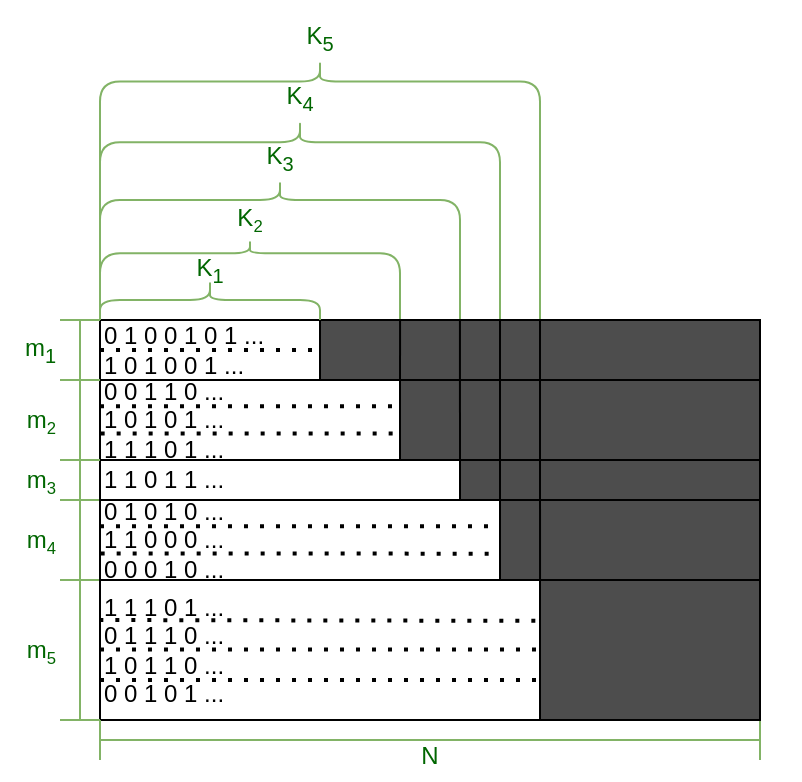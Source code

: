 <?xml version="1.0" encoding="UTF-8"?>
<mxfile version="20.4.0" type="device"><diagram id="w1aV5aGeJXDh_f2LGJvA" name="Page-1"><mxGraphModel dx="1038" dy="1621" grid="1" gridSize="10" guides="1" tooltips="1" connect="1" arrows="1" fold="1" page="1" pageScale="1" pageWidth="850" pageHeight="1100" math="0" shadow="0"><root><mxCell id="0"/><mxCell id="1" parent="0"/><mxCell id="C0NpeZSGIne3diMkxUeR-108" value="K&lt;sub&gt;5&lt;/sub&gt;" style="shape=curlyBracket;whiteSpace=wrap;html=1;rounded=1;flipH=1;strokeWidth=1;fontSize=12;fillColor=#d5e8d4;direction=south;size=0.083;labelPosition=center;verticalLabelPosition=top;align=center;verticalAlign=bottom;gradientColor=#97d077;strokeColor=#82b366;fontColor=#006600;" vertex="1" parent="1"><mxGeometry x="170" y="-30" width="220" height="130" as="geometry"/></mxCell><mxCell id="C0NpeZSGIne3diMkxUeR-107" value="K&lt;sub&gt;4&lt;/sub&gt;" style="shape=curlyBracket;whiteSpace=wrap;html=1;rounded=1;flipH=1;strokeWidth=1;fontSize=12;fillColor=#d5e8d4;direction=south;size=0.111;labelPosition=center;verticalLabelPosition=top;align=center;verticalAlign=bottom;gradientColor=#97d077;strokeColor=#82b366;fontColor=#006600;" vertex="1" parent="1"><mxGeometry x="170" width="200" height="100" as="geometry"/></mxCell><mxCell id="C0NpeZSGIne3diMkxUeR-106" value="K&lt;sub&gt;3&lt;/sub&gt;" style="shape=curlyBracket;whiteSpace=wrap;html=1;rounded=1;flipH=1;strokeWidth=1;fontSize=12;fillColor=#d5e8d4;direction=south;size=0.143;labelPosition=center;verticalLabelPosition=top;align=center;verticalAlign=bottom;gradientColor=#97d077;strokeColor=#82b366;fontColor=#006600;" vertex="1" parent="1"><mxGeometry x="170" y="30" width="180" height="70" as="geometry"/></mxCell><mxCell id="C0NpeZSGIne3diMkxUeR-105" value="K&lt;span style=&quot;font-size: 10px;&quot;&gt;&lt;sub&gt;2&lt;/sub&gt;&lt;/span&gt;" style="shape=curlyBracket;whiteSpace=wrap;html=1;rounded=1;flipH=1;strokeWidth=1;fontSize=12;fillColor=#d5e8d4;direction=south;size=0.167;labelPosition=center;verticalLabelPosition=top;align=center;verticalAlign=bottom;gradientColor=#97d077;strokeColor=#82b366;fontColor=#006600;" vertex="1" parent="1"><mxGeometry x="170" y="60" width="150" height="40" as="geometry"/></mxCell><mxCell id="C0NpeZSGIne3diMkxUeR-52" value="" style="rounded=0;whiteSpace=wrap;html=1;fillColor=none;strokeColor=none;" vertex="1" parent="1"><mxGeometry x="120" y="-60" width="400" height="390" as="geometry"/></mxCell><mxCell id="C0NpeZSGIne3diMkxUeR-53" value="0 0 1 1 0 ...&lt;br&gt;1 0 1 0 1 ...&lt;br&gt;1 1 1 0 1 ..." style="rounded=0;whiteSpace=wrap;html=1;strokeWidth=1;align=left;" vertex="1" parent="1"><mxGeometry x="170" y="130" width="330" height="40" as="geometry"/></mxCell><mxCell id="C0NpeZSGIne3diMkxUeR-54" value="1 1 0 1 1 ..." style="rounded=0;whiteSpace=wrap;html=1;align=left;" vertex="1" parent="1"><mxGeometry x="170" y="170" width="330" height="20" as="geometry"/></mxCell><mxCell id="C0NpeZSGIne3diMkxUeR-56" value="1 1 1 0 1 ...&lt;br&gt;0 1 1 1 0 ...&lt;br&gt;1 0 1 1 0 ...&lt;br&gt;0 0 1 0 1 ..." style="rounded=0;whiteSpace=wrap;html=1;align=left;" vertex="1" parent="1"><mxGeometry x="170" y="230" width="330" height="70" as="geometry"/></mxCell><mxCell id="C0NpeZSGIne3diMkxUeR-57" value="&lt;div style=&quot;font-size: 12px;&quot;&gt;&lt;font style=&quot;font-size: 12px;&quot;&gt;0 1 0 0 1 0 1 ...&lt;/font&gt;&lt;/div&gt;&lt;font style=&quot;font-size: 12px;&quot;&gt;1 0 1 0 0 1 ...&lt;/font&gt;" style="rounded=0;whiteSpace=wrap;html=1;align=left;fontSize=12;" vertex="1" parent="1"><mxGeometry x="170" y="100" width="330" height="30" as="geometry"/></mxCell><mxCell id="C0NpeZSGIne3diMkxUeR-63" value="&lt;br&gt;N" style="shape=crossbar;whiteSpace=wrap;html=1;rounded=1;labelPosition=center;verticalLabelPosition=middle;align=center;verticalAlign=middle;fillColor=#d5e8d4;gradientColor=#97d077;strokeColor=#82b366;fontColor=#006600;" vertex="1" parent="1"><mxGeometry x="170" y="300" width="330" height="20" as="geometry"/></mxCell><mxCell id="C0NpeZSGIne3diMkxUeR-64" value="m&lt;sub&gt;1&lt;/sub&gt;" style="shape=crossbar;whiteSpace=wrap;html=1;rounded=1;direction=south;labelPosition=left;verticalLabelPosition=middle;align=right;verticalAlign=middle;fillColor=#d5e8d4;gradientColor=#97d077;strokeColor=#82b366;fontColor=#006600;" vertex="1" parent="1"><mxGeometry x="150" y="100" width="20" height="30" as="geometry"/></mxCell><mxCell id="C0NpeZSGIne3diMkxUeR-65" value="m&lt;span style=&quot;font-size: 10px;&quot;&gt;&lt;sub&gt;2&lt;/sub&gt;&lt;br&gt;&lt;/span&gt;" style="shape=crossbar;whiteSpace=wrap;html=1;rounded=1;direction=south;labelPosition=left;verticalLabelPosition=middle;align=right;verticalAlign=middle;fillColor=#d5e8d4;gradientColor=#97d077;strokeColor=#82b366;fontColor=#006600;" vertex="1" parent="1"><mxGeometry x="150" y="130" width="20" height="40" as="geometry"/></mxCell><mxCell id="C0NpeZSGIne3diMkxUeR-66" value="m&lt;span style=&quot;font-size: 10px;&quot;&gt;&lt;sub&gt;3&lt;/sub&gt;&lt;/span&gt;" style="shape=crossbar;whiteSpace=wrap;html=1;rounded=1;direction=south;labelPosition=left;verticalLabelPosition=middle;align=right;verticalAlign=middle;fillColor=#d5e8d4;gradientColor=#97d077;strokeColor=#82b366;fontColor=#006600;" vertex="1" parent="1"><mxGeometry x="150" y="170" width="20" height="20" as="geometry"/></mxCell><mxCell id="C0NpeZSGIne3diMkxUeR-67" value="m&lt;span style=&quot;font-size: 10px;&quot;&gt;&lt;sub&gt;4&lt;/sub&gt;&lt;/span&gt;" style="shape=crossbar;whiteSpace=wrap;html=1;rounded=1;direction=south;labelPosition=left;verticalLabelPosition=middle;align=right;verticalAlign=middle;fillColor=#d5e8d4;gradientColor=#97d077;strokeColor=#82b366;fontColor=#006600;" vertex="1" parent="1"><mxGeometry x="150" y="190" width="20" height="40" as="geometry"/></mxCell><mxCell id="C0NpeZSGIne3diMkxUeR-68" value="m&lt;span style=&quot;font-size: 10px;&quot;&gt;&lt;sub&gt;5&lt;/sub&gt;&lt;/span&gt;" style="shape=crossbar;whiteSpace=wrap;html=1;rounded=1;direction=south;labelPosition=left;verticalLabelPosition=middle;align=right;verticalAlign=middle;fillColor=#d5e8d4;gradientColor=#97d077;strokeColor=#82b366;fontColor=#006600;" vertex="1" parent="1"><mxGeometry x="150" y="230" width="20" height="70" as="geometry"/></mxCell><mxCell id="C0NpeZSGIne3diMkxUeR-70" value="" style="endArrow=none;dashed=1;html=1;dashPattern=1 3;strokeWidth=2;rounded=0;fontColor=#006600;exitX=0;exitY=0.5;exitDx=0;exitDy=0;entryX=1;entryY=0.5;entryDx=0;entryDy=0;startArrow=none;" edge="1" parent="1" source="C0NpeZSGIne3diMkxUeR-86" target="C0NpeZSGIne3diMkxUeR-57"><mxGeometry width="50" height="50" relative="1" as="geometry"><mxPoint x="330" y="210" as="sourcePoint"/><mxPoint x="380" y="160" as="targetPoint"/></mxGeometry></mxCell><mxCell id="C0NpeZSGIne3diMkxUeR-71" value="" style="endArrow=none;dashed=1;html=1;dashPattern=1 3;strokeWidth=2;rounded=0;fontColor=#006600;exitX=0;exitY=0.328;exitDx=0;exitDy=0;entryX=1.001;entryY=0.33;entryDx=0;entryDy=0;exitPerimeter=0;entryPerimeter=0;startArrow=none;" edge="1" parent="1" source="C0NpeZSGIne3diMkxUeR-88" target="C0NpeZSGIne3diMkxUeR-53"><mxGeometry width="50" height="50" relative="1" as="geometry"><mxPoint x="170" y="150" as="sourcePoint"/><mxPoint x="500" y="150" as="targetPoint"/></mxGeometry></mxCell><mxCell id="C0NpeZSGIne3diMkxUeR-72" value="" style="endArrow=none;dashed=1;html=1;dashPattern=1 3;strokeWidth=2;rounded=0;fontColor=#006600;entryX=0.999;entryY=0.673;entryDx=0;entryDy=0;entryPerimeter=0;exitX=0.001;exitY=0.668;exitDx=0;exitDy=0;exitPerimeter=0;" edge="1" parent="1" source="C0NpeZSGIne3diMkxUeR-53" target="C0NpeZSGIne3diMkxUeR-53"><mxGeometry width="50" height="50" relative="1" as="geometry"><mxPoint x="170" y="160" as="sourcePoint"/><mxPoint x="510.33" y="153.2" as="targetPoint"/></mxGeometry></mxCell><mxCell id="C0NpeZSGIne3diMkxUeR-74" value="0 1 0 1 0 ...&lt;br&gt;1 1 0 0 0 ...&lt;br&gt;0 0 0 1 0 ..." style="rounded=0;whiteSpace=wrap;html=1;strokeWidth=1;align=left;" vertex="1" parent="1"><mxGeometry x="170" y="190" width="330" height="40" as="geometry"/></mxCell><mxCell id="C0NpeZSGIne3diMkxUeR-75" value="" style="endArrow=none;dashed=1;html=1;dashPattern=1 3;strokeWidth=2;rounded=0;fontColor=#006600;exitX=0;exitY=0.328;exitDx=0;exitDy=0;entryX=1.001;entryY=0.33;entryDx=0;entryDy=0;exitPerimeter=0;entryPerimeter=0;" edge="1" parent="1" source="C0NpeZSGIne3diMkxUeR-74" target="C0NpeZSGIne3diMkxUeR-74"><mxGeometry width="50" height="50" relative="1" as="geometry"><mxPoint x="170" y="210" as="sourcePoint"/><mxPoint x="500" y="210" as="targetPoint"/></mxGeometry></mxCell><mxCell id="C0NpeZSGIne3diMkxUeR-76" value="" style="endArrow=none;dashed=1;html=1;dashPattern=1 3;strokeWidth=2;rounded=0;fontColor=#006600;entryX=0.999;entryY=0.673;entryDx=0;entryDy=0;entryPerimeter=0;exitX=0.001;exitY=0.668;exitDx=0;exitDy=0;exitPerimeter=0;" edge="1" parent="1" source="C0NpeZSGIne3diMkxUeR-74" target="C0NpeZSGIne3diMkxUeR-74"><mxGeometry width="50" height="50" relative="1" as="geometry"><mxPoint x="170" y="220" as="sourcePoint"/><mxPoint x="510.33" y="213.2" as="targetPoint"/></mxGeometry></mxCell><mxCell id="C0NpeZSGIne3diMkxUeR-78" value="" style="endArrow=none;dashed=1;html=1;dashPattern=1 3;strokeWidth=2;rounded=0;fontColor=#006600;exitX=0;exitY=0.328;exitDx=0;exitDy=0;entryX=1.001;entryY=0.33;entryDx=0;entryDy=0;exitPerimeter=0;entryPerimeter=0;" edge="1" parent="1"><mxGeometry width="50" height="50" relative="1" as="geometry"><mxPoint x="170.0" y="280" as="sourcePoint"/><mxPoint x="500.33" y="280.08" as="targetPoint"/></mxGeometry></mxCell><mxCell id="C0NpeZSGIne3diMkxUeR-79" value="" style="endArrow=none;dashed=1;html=1;dashPattern=1 3;strokeWidth=2;rounded=0;fontColor=#006600;exitX=0;exitY=0.328;exitDx=0;exitDy=0;entryX=1.001;entryY=0.33;entryDx=0;entryDy=0;exitPerimeter=0;entryPerimeter=0;" edge="1" parent="1"><mxGeometry width="50" height="50" relative="1" as="geometry"><mxPoint x="170" y="264.71" as="sourcePoint"/><mxPoint x="500.33" y="264.79" as="targetPoint"/></mxGeometry></mxCell><mxCell id="C0NpeZSGIne3diMkxUeR-87" value="" style="endArrow=none;dashed=1;html=1;dashPattern=1 3;strokeWidth=2;rounded=0;fontColor=#006600;exitX=0;exitY=0.5;exitDx=0;exitDy=0;entryX=1;entryY=0.5;entryDx=0;entryDy=0;" edge="1" parent="1" source="C0NpeZSGIne3diMkxUeR-57" target="C0NpeZSGIne3diMkxUeR-86"><mxGeometry width="50" height="50" relative="1" as="geometry"><mxPoint x="170.0" y="115" as="sourcePoint"/><mxPoint x="500" y="115" as="targetPoint"/></mxGeometry></mxCell><mxCell id="C0NpeZSGIne3diMkxUeR-89" value="" style="endArrow=none;dashed=1;html=1;dashPattern=1 3;strokeWidth=2;rounded=0;fontColor=#006600;exitX=0;exitY=0.328;exitDx=0;exitDy=0;entryX=1.001;entryY=0.33;entryDx=0;entryDy=0;exitPerimeter=0;entryPerimeter=0;" edge="1" parent="1" source="C0NpeZSGIne3diMkxUeR-53" target="C0NpeZSGIne3diMkxUeR-88"><mxGeometry width="50" height="50" relative="1" as="geometry"><mxPoint x="170.0" y="143.12" as="sourcePoint"/><mxPoint x="500.33" y="143.2" as="targetPoint"/></mxGeometry></mxCell><mxCell id="C0NpeZSGIne3diMkxUeR-86" value="" style="rounded=0;whiteSpace=wrap;html=1;strokeWidth=1;fontSize=12;fontColor=#006600;fillColor=#4D4D4D;" vertex="1" parent="1"><mxGeometry x="280" y="100" width="220" height="30" as="geometry"/></mxCell><mxCell id="C0NpeZSGIne3diMkxUeR-88" value="" style="rounded=0;whiteSpace=wrap;html=1;strokeWidth=1;fontSize=12;fontColor=#006600;fillColor=#4D4D4D;" vertex="1" parent="1"><mxGeometry x="320" y="130" width="180" height="40" as="geometry"/></mxCell><mxCell id="C0NpeZSGIne3diMkxUeR-90" value="" style="rounded=0;whiteSpace=wrap;html=1;strokeWidth=1;fontSize=12;fontColor=#006600;fillColor=#4D4D4D;" vertex="1" parent="1"><mxGeometry x="350" y="170" width="150" height="20" as="geometry"/></mxCell><mxCell id="C0NpeZSGIne3diMkxUeR-91" value="" style="rounded=0;whiteSpace=wrap;html=1;strokeWidth=1;fontSize=12;fontColor=#006600;fillColor=#4D4D4D;" vertex="1" parent="1"><mxGeometry x="370" y="190" width="130" height="40" as="geometry"/></mxCell><mxCell id="C0NpeZSGIne3diMkxUeR-93" value="" style="endArrow=none;dashed=1;html=1;dashPattern=1 3;strokeWidth=2;rounded=0;fontColor=#006600;exitX=0;exitY=0.328;exitDx=0;exitDy=0;entryX=0.996;entryY=0.295;entryDx=0;entryDy=0;exitPerimeter=0;entryPerimeter=0;" edge="1" parent="1" target="C0NpeZSGIne3diMkxUeR-92"><mxGeometry width="50" height="50" relative="1" as="geometry"><mxPoint x="169.67" y="250" as="sourcePoint"/><mxPoint x="500" y="250.08" as="targetPoint"/></mxGeometry></mxCell><mxCell id="C0NpeZSGIne3diMkxUeR-92" value="" style="rounded=0;whiteSpace=wrap;html=1;strokeWidth=1;fontSize=12;fontColor=#006600;fillColor=#4D4D4D;" vertex="1" parent="1"><mxGeometry x="390" y="230" width="110" height="70" as="geometry"/></mxCell><mxCell id="C0NpeZSGIne3diMkxUeR-94" value="" style="endArrow=none;html=1;rounded=0;fontSize=12;fontColor=#006600;exitX=0.154;exitY=1;exitDx=0;exitDy=0;exitPerimeter=0;entryX=0.5;entryY=0;entryDx=0;entryDy=0;" edge="1" parent="1" source="C0NpeZSGIne3diMkxUeR-91" target="C0NpeZSGIne3diMkxUeR-86"><mxGeometry width="50" height="50" relative="1" as="geometry"><mxPoint x="310" y="210" as="sourcePoint"/><mxPoint x="360" y="160" as="targetPoint"/></mxGeometry></mxCell><mxCell id="C0NpeZSGIne3diMkxUeR-95" value="" style="endArrow=none;html=1;rounded=0;fontSize=12;fontColor=#006600;exitX=0;exitY=0;exitDx=0;exitDy=0;" edge="1" parent="1" source="C0NpeZSGIne3diMkxUeR-91"><mxGeometry width="50" height="50" relative="1" as="geometry"><mxPoint x="400.02" y="240" as="sourcePoint"/><mxPoint x="370" y="100" as="targetPoint"/></mxGeometry></mxCell><mxCell id="C0NpeZSGIne3diMkxUeR-96" value="" style="endArrow=none;html=1;rounded=0;fontSize=12;fontColor=#006600;exitX=0;exitY=0;exitDx=0;exitDy=0;entryX=0.318;entryY=0;entryDx=0;entryDy=0;entryPerimeter=0;" edge="1" parent="1" source="C0NpeZSGIne3diMkxUeR-90" target="C0NpeZSGIne3diMkxUeR-86"><mxGeometry width="50" height="50" relative="1" as="geometry"><mxPoint x="380" y="200" as="sourcePoint"/><mxPoint x="379.32" y="110.39" as="targetPoint"/></mxGeometry></mxCell><mxCell id="C0NpeZSGIne3diMkxUeR-97" value="" style="endArrow=none;html=1;rounded=0;fontSize=12;fontColor=#006600;exitX=0;exitY=0;exitDx=0;exitDy=0;entryX=0.182;entryY=-0.013;entryDx=0;entryDy=0;entryPerimeter=0;" edge="1" parent="1" source="C0NpeZSGIne3diMkxUeR-88" target="C0NpeZSGIne3diMkxUeR-86"><mxGeometry width="50" height="50" relative="1" as="geometry"><mxPoint x="360" y="180" as="sourcePoint"/><mxPoint x="359.96" y="110" as="targetPoint"/></mxGeometry></mxCell><mxCell id="C0NpeZSGIne3diMkxUeR-104" value="K&lt;sub&gt;1&lt;br&gt;&lt;/sub&gt;" style="shape=curlyBracket;whiteSpace=wrap;html=1;rounded=1;flipH=1;strokeWidth=1;fontSize=12;fillColor=#d5e8d4;direction=south;size=0.5;labelPosition=center;verticalLabelPosition=top;align=center;verticalAlign=top;gradientColor=#97d077;strokeColor=#82b366;fontColor=#006600;" vertex="1" parent="1"><mxGeometry x="170" y="80" width="110" height="20" as="geometry"/></mxCell></root></mxGraphModel></diagram></mxfile>